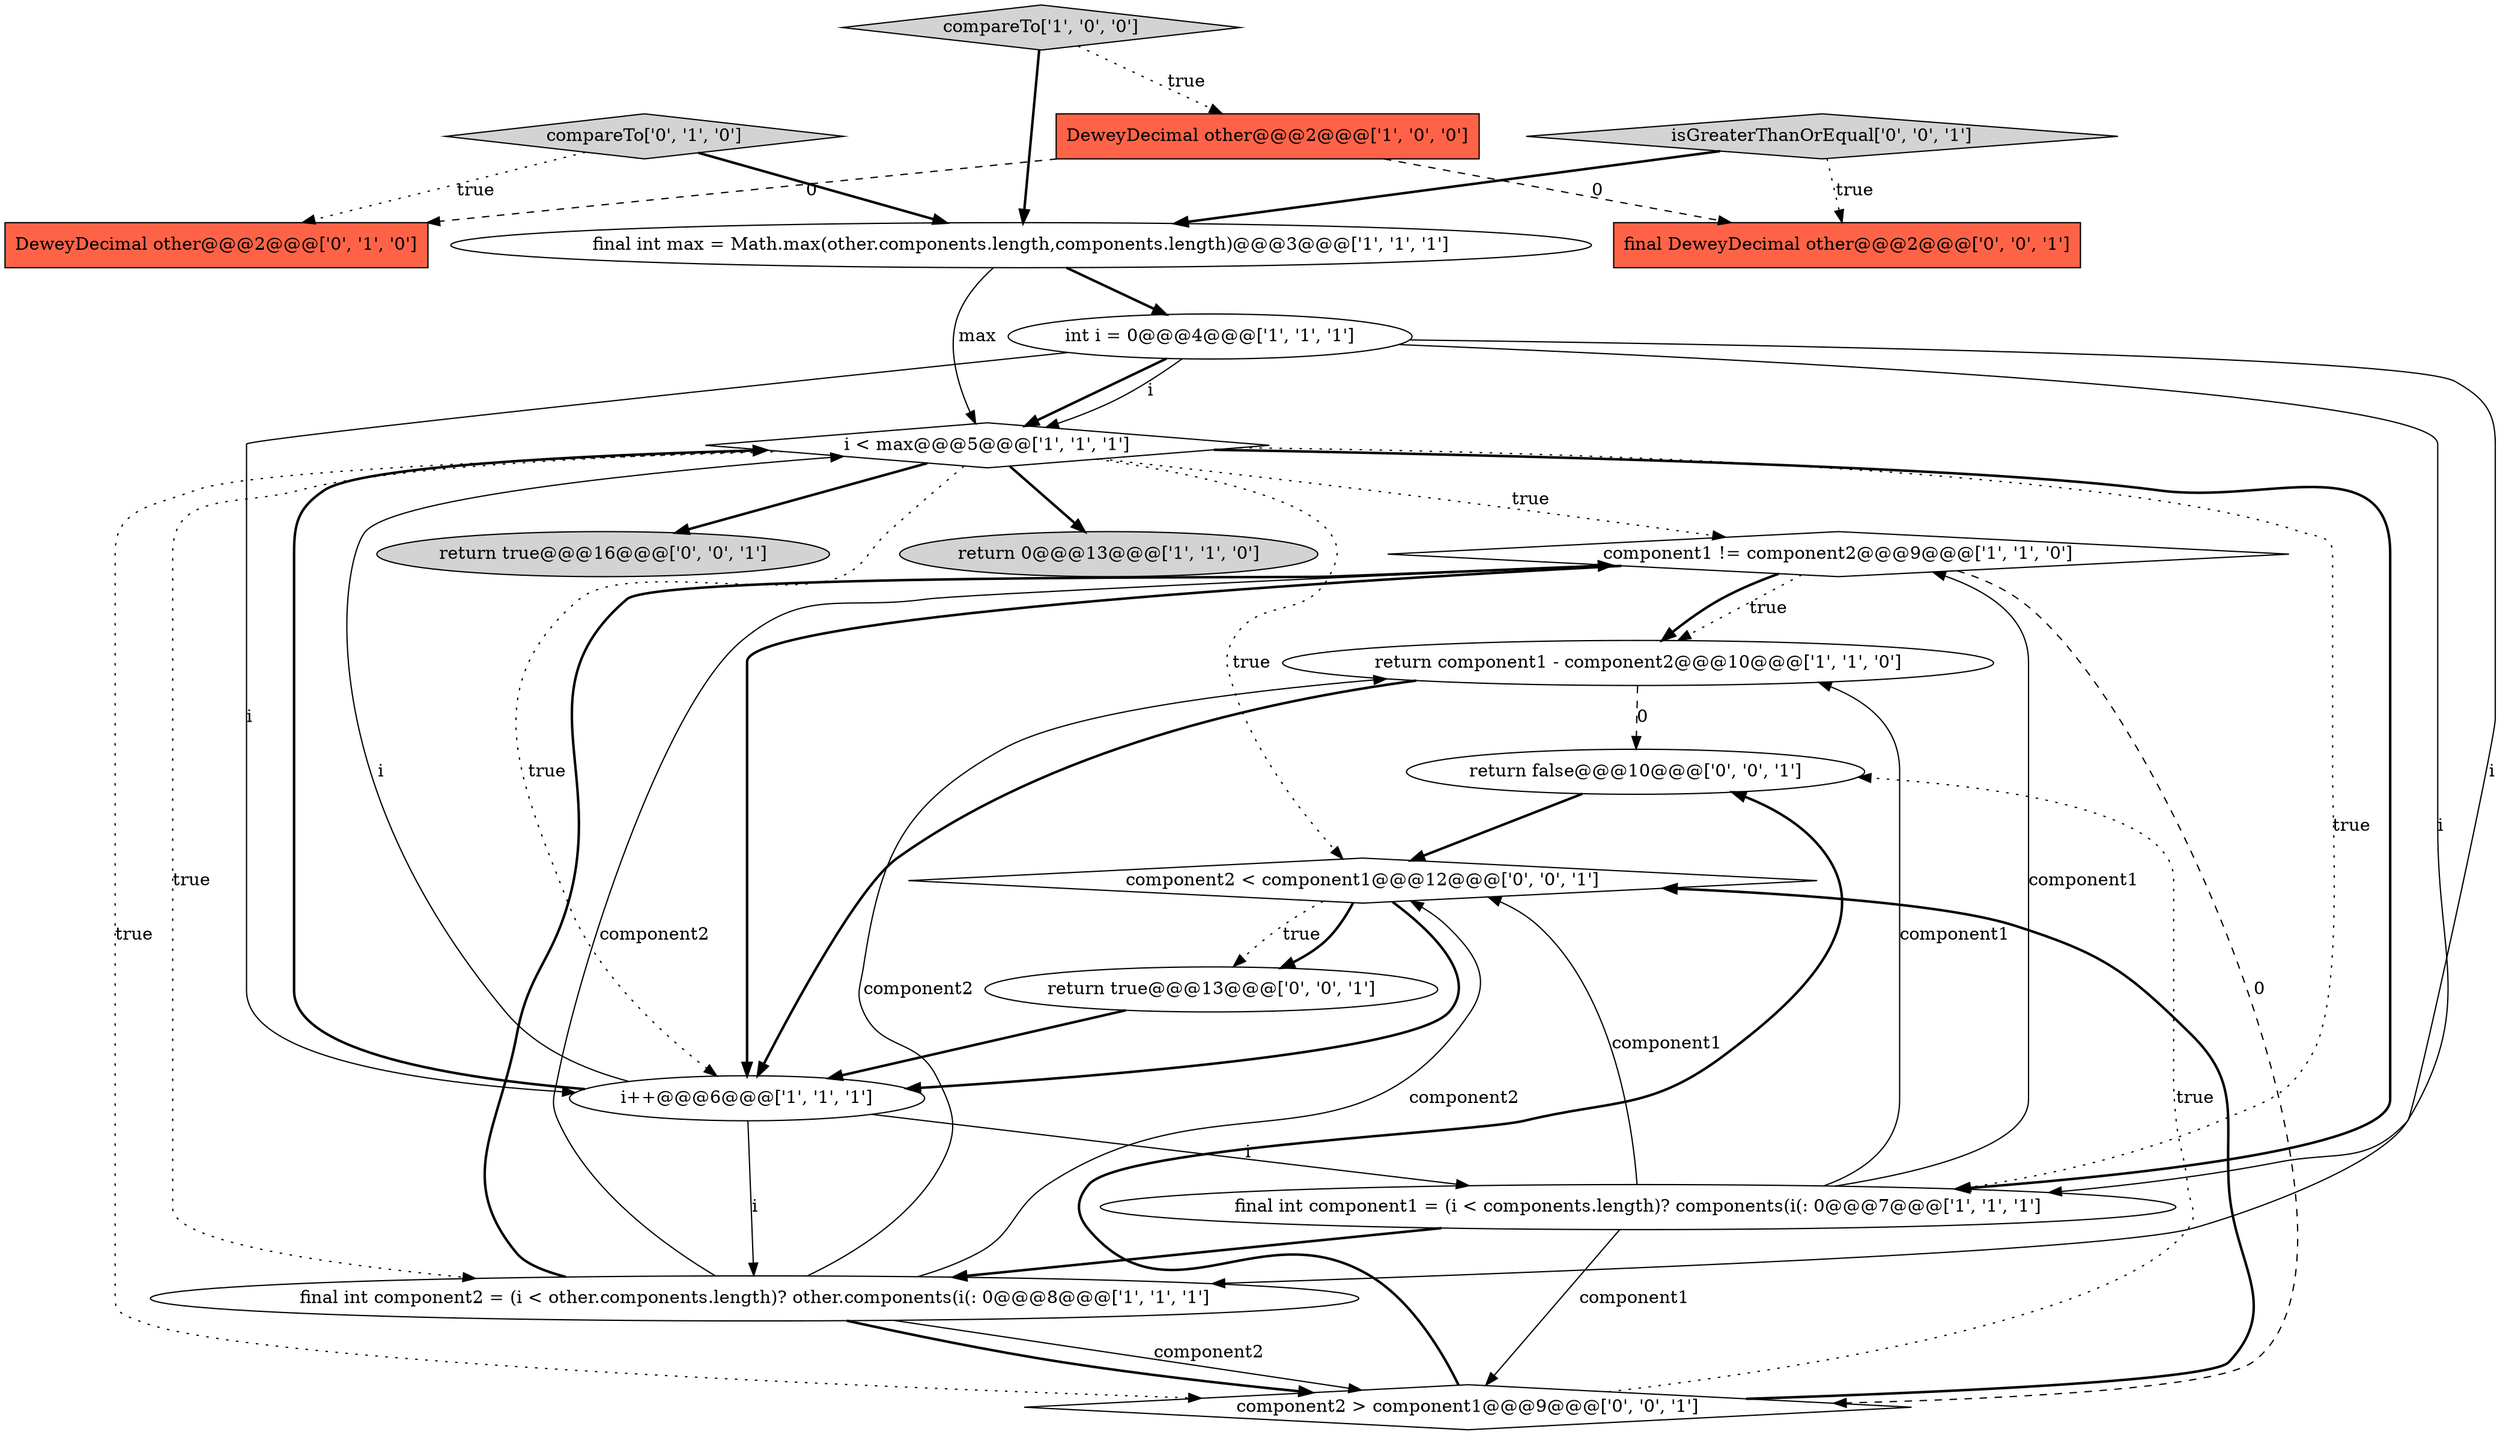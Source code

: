 digraph {
4 [style = filled, label = "int i = 0@@@4@@@['1', '1', '1']", fillcolor = white, shape = ellipse image = "AAA0AAABBB1BBB"];
3 [style = filled, label = "component1 != component2@@@9@@@['1', '1', '0']", fillcolor = white, shape = diamond image = "AAA0AAABBB1BBB"];
11 [style = filled, label = "DeweyDecimal other@@@2@@@['0', '1', '0']", fillcolor = tomato, shape = box image = "AAA1AAABBB2BBB"];
6 [style = filled, label = "i < max@@@5@@@['1', '1', '1']", fillcolor = white, shape = diamond image = "AAA0AAABBB1BBB"];
8 [style = filled, label = "final int component1 = (i < components.length)? components(i(: 0@@@7@@@['1', '1', '1']", fillcolor = white, shape = ellipse image = "AAA0AAABBB1BBB"];
15 [style = filled, label = "component2 < component1@@@12@@@['0', '0', '1']", fillcolor = white, shape = diamond image = "AAA0AAABBB3BBB"];
12 [style = filled, label = "compareTo['0', '1', '0']", fillcolor = lightgray, shape = diamond image = "AAA0AAABBB2BBB"];
0 [style = filled, label = "DeweyDecimal other@@@2@@@['1', '0', '0']", fillcolor = tomato, shape = box image = "AAA1AAABBB1BBB"];
1 [style = filled, label = "final int component2 = (i < other.components.length)? other.components(i(: 0@@@8@@@['1', '1', '1']", fillcolor = white, shape = ellipse image = "AAA0AAABBB1BBB"];
5 [style = filled, label = "final int max = Math.max(other.components.length,components.length)@@@3@@@['1', '1', '1']", fillcolor = white, shape = ellipse image = "AAA0AAABBB1BBB"];
14 [style = filled, label = "return true@@@16@@@['0', '0', '1']", fillcolor = lightgray, shape = ellipse image = "AAA0AAABBB3BBB"];
13 [style = filled, label = "return false@@@10@@@['0', '0', '1']", fillcolor = white, shape = ellipse image = "AAA0AAABBB3BBB"];
16 [style = filled, label = "isGreaterThanOrEqual['0', '0', '1']", fillcolor = lightgray, shape = diamond image = "AAA0AAABBB3BBB"];
9 [style = filled, label = "return component1 - component2@@@10@@@['1', '1', '0']", fillcolor = white, shape = ellipse image = "AAA0AAABBB1BBB"];
17 [style = filled, label = "component2 > component1@@@9@@@['0', '0', '1']", fillcolor = white, shape = diamond image = "AAA0AAABBB3BBB"];
18 [style = filled, label = "return true@@@13@@@['0', '0', '1']", fillcolor = white, shape = ellipse image = "AAA0AAABBB3BBB"];
10 [style = filled, label = "i++@@@6@@@['1', '1', '1']", fillcolor = white, shape = ellipse image = "AAA0AAABBB1BBB"];
7 [style = filled, label = "compareTo['1', '0', '0']", fillcolor = lightgray, shape = diamond image = "AAA0AAABBB1BBB"];
2 [style = filled, label = "return 0@@@13@@@['1', '1', '0']", fillcolor = lightgray, shape = ellipse image = "AAA0AAABBB1BBB"];
19 [style = filled, label = "final DeweyDecimal other@@@2@@@['0', '0', '1']", fillcolor = tomato, shape = box image = "AAA0AAABBB3BBB"];
16->19 [style = dotted, label="true"];
1->15 [style = solid, label="component2"];
15->10 [style = bold, label=""];
3->17 [style = dashed, label="0"];
12->5 [style = bold, label=""];
4->6 [style = bold, label=""];
10->8 [style = solid, label="i"];
0->19 [style = dashed, label="0"];
15->18 [style = dotted, label="true"];
8->17 [style = solid, label="component1"];
6->1 [style = dotted, label="true"];
1->3 [style = bold, label=""];
4->1 [style = solid, label="i"];
10->1 [style = solid, label="i"];
0->11 [style = dashed, label="0"];
1->17 [style = solid, label="component2"];
9->10 [style = bold, label=""];
3->9 [style = dotted, label="true"];
7->0 [style = dotted, label="true"];
8->3 [style = solid, label="component1"];
15->18 [style = bold, label=""];
10->6 [style = bold, label=""];
6->17 [style = dotted, label="true"];
10->6 [style = solid, label="i"];
4->8 [style = solid, label="i"];
5->6 [style = solid, label="max"];
1->17 [style = bold, label=""];
6->2 [style = bold, label=""];
4->6 [style = solid, label="i"];
6->14 [style = bold, label=""];
3->9 [style = bold, label=""];
8->1 [style = bold, label=""];
3->10 [style = bold, label=""];
8->15 [style = solid, label="component1"];
6->10 [style = dotted, label="true"];
12->11 [style = dotted, label="true"];
7->5 [style = bold, label=""];
18->10 [style = bold, label=""];
1->3 [style = solid, label="component2"];
6->8 [style = dotted, label="true"];
5->4 [style = bold, label=""];
6->8 [style = bold, label=""];
9->13 [style = dashed, label="0"];
17->15 [style = bold, label=""];
4->10 [style = solid, label="i"];
16->5 [style = bold, label=""];
17->13 [style = bold, label=""];
13->15 [style = bold, label=""];
1->9 [style = solid, label="component2"];
8->9 [style = solid, label="component1"];
6->3 [style = dotted, label="true"];
17->13 [style = dotted, label="true"];
6->15 [style = dotted, label="true"];
}
